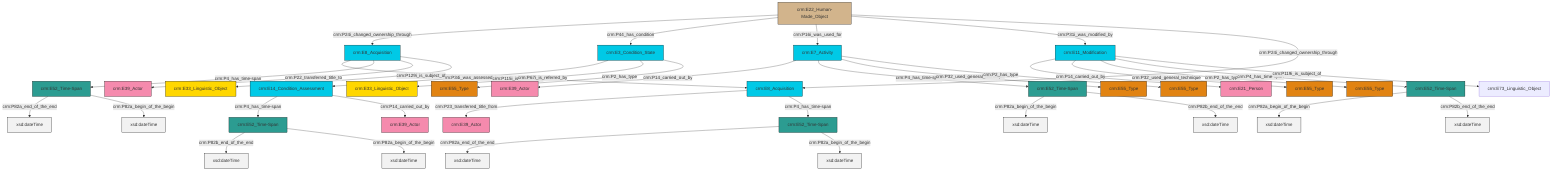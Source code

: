 graph TD
classDef Literal fill:#f2f2f2,stroke:#000000;
classDef CRM_Entity fill:#FFFFFF,stroke:#000000;
classDef Temporal_Entity fill:#00C9E6, stroke:#000000;
classDef Type fill:#E18312, stroke:#000000;
classDef Time-Span fill:#2C9C91, stroke:#000000;
classDef Appellation fill:#FFEB7F, stroke:#000000;
classDef Place fill:#008836, stroke:#000000;
classDef Persistent_Item fill:#B266B2, stroke:#000000;
classDef Conceptual_Object fill:#FFD700, stroke:#000000;
classDef Physical_Thing fill:#D2B48C, stroke:#000000;
classDef Actor fill:#f58aad, stroke:#000000;
classDef PC_Classes fill:#4ce600, stroke:#000000;
classDef Multi fill:#cccccc,stroke:#000000;

0["crm:E8_Acquisition"]:::Temporal_Entity -->|crm:P23_transferred_title_from| 1["crm:E39_Actor"]:::Actor
2["crm:E11_Modification"]:::Temporal_Entity -->|crm:P14_carried_out_by| 3["crm:E21_Person"]:::Actor
4["crm:E14_Condition_Assessment"]:::Temporal_Entity -->|crm:P4_has_time-span| 5["crm:E52_Time-Span"]:::Time-Span
6["crm:E7_Activity"]:::Temporal_Entity -->|crm:P14_carried_out_by| 7["crm:E39_Actor"]:::Actor
8["crm:E3_Condition_State"]:::Temporal_Entity -->|crm:P34i_was_assessed_by| 4["crm:E14_Condition_Assessment"]:::Temporal_Entity
5["crm:E52_Time-Span"]:::Time-Span -->|crm:P82b_end_of_the_end| 10[xsd:dateTime]:::Literal
2["crm:E11_Modification"]:::Temporal_Entity -->|crm:P32_used_general_technique| 11["crm:E55_Type"]:::Type
12["crm:E22_Human-Made_Object"]:::Physical_Thing -->|crm:P24i_changed_ownership_through| 13["crm:E8_Acquisition"]:::Temporal_Entity
12["crm:E22_Human-Made_Object"]:::Physical_Thing -->|crm:P44_has_condition| 8["crm:E3_Condition_State"]:::Temporal_Entity
6["crm:E7_Activity"]:::Temporal_Entity -->|crm:P4_has_time-span| 24["crm:E52_Time-Span"]:::Time-Span
2["crm:E11_Modification"]:::Temporal_Entity -->|crm:P2_has_type| 25["crm:E55_Type"]:::Type
4["crm:E14_Condition_Assessment"]:::Temporal_Entity -->|crm:P14_carried_out_by| 26["crm:E39_Actor"]:::Actor
13["crm:E8_Acquisition"]:::Temporal_Entity -->|crm:P115i_is_finished_by| 0["crm:E8_Acquisition"]:::Temporal_Entity
17["crm:E52_Time-Span"]:::Time-Span -->|crm:P82a_begin_of_the_begin| 29[xsd:dateTime]:::Literal
17["crm:E52_Time-Span"]:::Time-Span -->|crm:P82b_end_of_the_end| 30[xsd:dateTime]:::Literal
2["crm:E11_Modification"]:::Temporal_Entity -->|crm:P4_has_time-span| 17["crm:E52_Time-Span"]:::Time-Span
6["crm:E7_Activity"]:::Temporal_Entity -->|crm:P32_used_general_technique| 15["crm:E55_Type"]:::Type
20["crm:E52_Time-Span"]:::Time-Span -->|crm:P82a_end_of_the_end| 34[xsd:dateTime]:::Literal
5["crm:E52_Time-Span"]:::Time-Span -->|crm:P82a_begin_of_the_begin| 35[xsd:dateTime]:::Literal
13["crm:E8_Acquisition"]:::Temporal_Entity -->|crm:P4_has_time-span| 32["crm:E52_Time-Span"]:::Time-Span
12["crm:E22_Human-Made_Object"]:::Physical_Thing -->|crm:P16i_was_used_for| 6["crm:E7_Activity"]:::Temporal_Entity
32["crm:E52_Time-Span"]:::Time-Span -->|crm:P82a_end_of_the_end| 46[xsd:dateTime]:::Literal
12["crm:E22_Human-Made_Object"]:::Physical_Thing -->|crm:P31i_was_modified_by| 2["crm:E11_Modification"]:::Temporal_Entity
12["crm:E22_Human-Made_Object"]:::Physical_Thing -->|crm:P24i_changed_ownership_through| 0["crm:E8_Acquisition"]:::Temporal_Entity
13["crm:E8_Acquisition"]:::Temporal_Entity -->|crm:P22_transferred_title_to| 47["crm:E39_Actor"]:::Actor
13["crm:E8_Acquisition"]:::Temporal_Entity -->|crm:P129i_is_subject_of| 41["crm:E33_Linguistic_Object"]:::Conceptual_Object
2["crm:E11_Modification"]:::Temporal_Entity -->|crm:P119i_is_subject_of| 27["crm:E73_Linguistic_Object"]:::Default
24["crm:E52_Time-Span"]:::Time-Span -->|crm:P82a_begin_of_the_begin| 49[xsd:dateTime]:::Literal
32["crm:E52_Time-Span"]:::Time-Span -->|crm:P82a_begin_of_the_begin| 50[xsd:dateTime]:::Literal
0["crm:E8_Acquisition"]:::Temporal_Entity -->|crm:P4_has_time-span| 20["crm:E52_Time-Span"]:::Time-Span
6["crm:E7_Activity"]:::Temporal_Entity -->|crm:P2_has_type| 37["crm:E55_Type"]:::Type
8["crm:E3_Condition_State"]:::Temporal_Entity -->|crm:P67i_is_referred_by| 51["crm:E33_Linguistic_Object"]:::Conceptual_Object
20["crm:E52_Time-Span"]:::Time-Span -->|crm:P82a_begin_of_the_begin| 57[xsd:dateTime]:::Literal
8["crm:E3_Condition_State"]:::Temporal_Entity -->|crm:P2_has_type| 22["crm:E55_Type"]:::Type
24["crm:E52_Time-Span"]:::Time-Span -->|crm:P82b_end_of_the_end| 59[xsd:dateTime]:::Literal